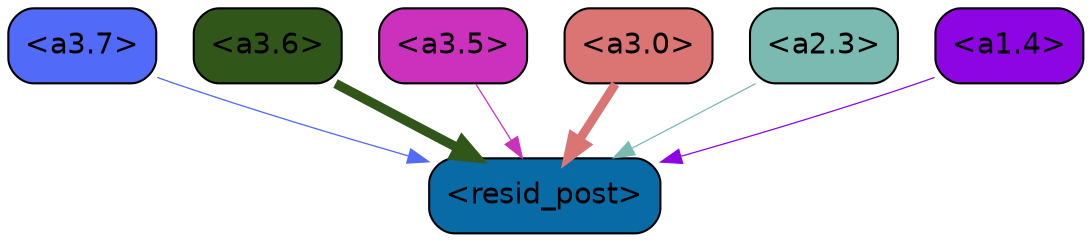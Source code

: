 strict digraph "" {
	graph [bgcolor=transparent,
		layout=dot,
		overlap=false,
		splines=true
	];
	"<a3.7>"	[color=black,
		fillcolor="#526af8",
		fontname=Helvetica,
		shape=box,
		style="filled, rounded"];
	"<resid_post>"	[color=black,
		fillcolor="#096ba6",
		fontname=Helvetica,
		shape=box,
		style="filled, rounded"];
	"<a3.7>" -> "<resid_post>"	[color="#526af8",
		penwidth=0.6239100098609924];
	"<a3.6>"	[color=black,
		fillcolor="#31561a",
		fontname=Helvetica,
		shape=box,
		style="filled, rounded"];
	"<a3.6>" -> "<resid_post>"	[color="#31561a",
		penwidth=4.569062113761902];
	"<a3.5>"	[color=black,
		fillcolor="#cb31bc",
		fontname=Helvetica,
		shape=box,
		style="filled, rounded"];
	"<a3.5>" -> "<resid_post>"	[color="#cb31bc",
		penwidth=0.6];
	"<a3.0>"	[color=black,
		fillcolor="#db7574",
		fontname=Helvetica,
		shape=box,
		style="filled, rounded"];
	"<a3.0>" -> "<resid_post>"	[color="#db7574",
		penwidth=4.283544182777405];
	"<a2.3>"	[color=black,
		fillcolor="#7abab0",
		fontname=Helvetica,
		shape=box,
		style="filled, rounded"];
	"<a2.3>" -> "<resid_post>"	[color="#7abab0",
		penwidth=0.6];
	"<a1.4>"	[color=black,
		fillcolor="#8c05e2",
		fontname=Helvetica,
		shape=box,
		style="filled, rounded"];
	"<a1.4>" -> "<resid_post>"	[color="#8c05e2",
		penwidth=0.6];
}
